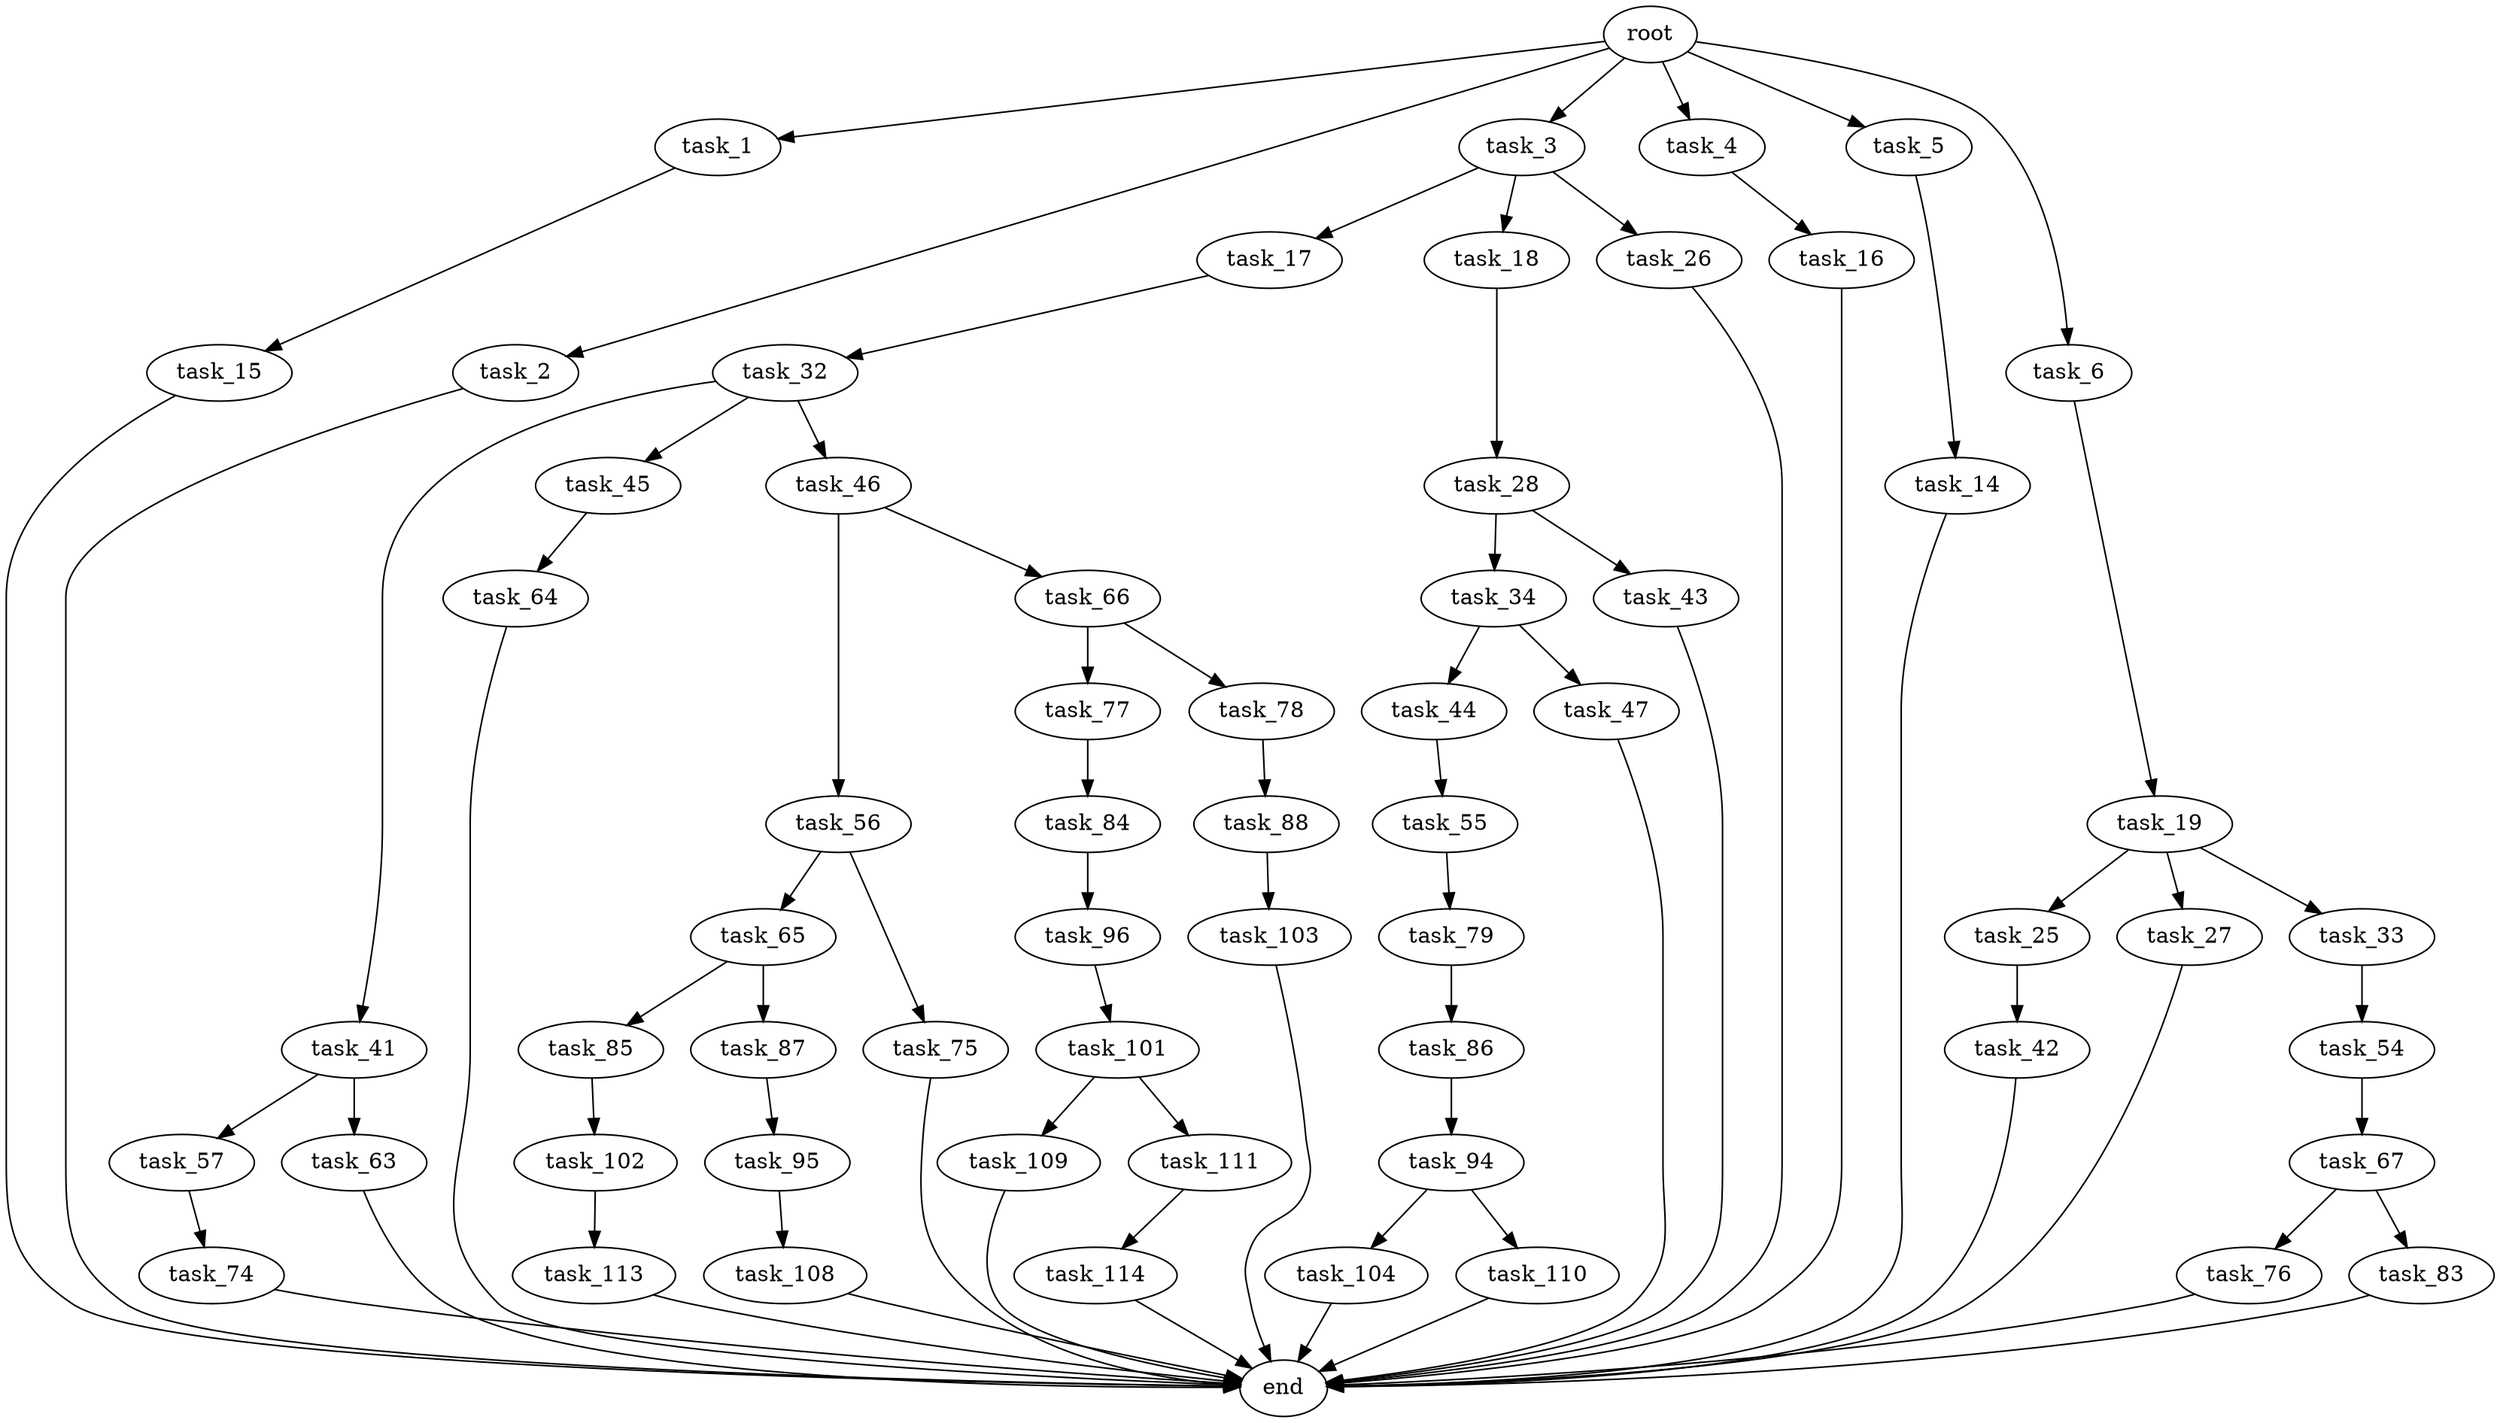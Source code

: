 digraph G {
  root [size="0.000000"];
  task_1 [size="782757789696.000000"];
  task_2 [size="4567502582.000000"];
  task_3 [size="368293445632.000000"];
  task_4 [size="368293445632.000000"];
  task_5 [size="3355217389.000000"];
  task_6 [size="64761441324.000000"];
  task_14 [size="28085892491.000000"];
  task_15 [size="2545989514.000000"];
  task_16 [size="575610273158.000000"];
  task_17 [size="3974846745.000000"];
  task_18 [size="463921715492.000000"];
  task_19 [size="8589934592.000000"];
  task_25 [size="20116126576.000000"];
  task_26 [size="818278633365.000000"];
  task_27 [size="8589934592.000000"];
  task_28 [size="231928233984.000000"];
  task_32 [size="848865416.000000"];
  task_33 [size="28991029248.000000"];
  task_34 [size="1073741824000.000000"];
  task_41 [size="23945382187.000000"];
  task_42 [size="4532137913.000000"];
  task_43 [size="549755813888.000000"];
  task_44 [size="549755813888.000000"];
  task_45 [size="10443682535.000000"];
  task_46 [size="3493845341.000000"];
  task_47 [size="231928233984.000000"];
  task_54 [size="78763306482.000000"];
  task_55 [size="41362824845.000000"];
  task_56 [size="1073741824000.000000"];
  task_57 [size="24812235260.000000"];
  task_63 [size="368293445632.000000"];
  task_64 [size="19625398473.000000"];
  task_65 [size="9255712052.000000"];
  task_66 [size="1782536993.000000"];
  task_67 [size="197079936944.000000"];
  task_74 [size="14793184429.000000"];
  task_75 [size="1073741824000.000000"];
  task_76 [size="68719476736.000000"];
  task_77 [size="782757789696.000000"];
  task_78 [size="10092206563.000000"];
  task_79 [size="4541521446.000000"];
  task_83 [size="235146058330.000000"];
  task_84 [size="21330627015.000000"];
  task_85 [size="18516107647.000000"];
  task_86 [size="26626556836.000000"];
  task_87 [size="28991029248.000000"];
  task_88 [size="68719476736.000000"];
  task_94 [size="8589934592.000000"];
  task_95 [size="782757789696.000000"];
  task_96 [size="29030985886.000000"];
  task_101 [size="29692860559.000000"];
  task_102 [size="549755813888.000000"];
  task_103 [size="13182301351.000000"];
  task_104 [size="26229886541.000000"];
  task_108 [size="368293445632.000000"];
  task_109 [size="28991029248.000000"];
  task_110 [size="8589934592.000000"];
  task_111 [size="19453352612.000000"];
  task_113 [size="9445182555.000000"];
  task_114 [size="549755813888.000000"];
  end [size="0.000000"];

  root -> task_1 [size="1.000000"];
  root -> task_2 [size="1.000000"];
  root -> task_3 [size="1.000000"];
  root -> task_4 [size="1.000000"];
  root -> task_5 [size="1.000000"];
  root -> task_6 [size="1.000000"];
  task_1 -> task_15 [size="679477248.000000"];
  task_2 -> end [size="1.000000"];
  task_3 -> task_17 [size="411041792.000000"];
  task_3 -> task_18 [size="411041792.000000"];
  task_3 -> task_26 [size="411041792.000000"];
  task_4 -> task_16 [size="411041792.000000"];
  task_5 -> task_14 [size="75497472.000000"];
  task_6 -> task_19 [size="75497472.000000"];
  task_14 -> end [size="1.000000"];
  task_15 -> end [size="1.000000"];
  task_16 -> end [size="1.000000"];
  task_17 -> task_32 [size="75497472.000000"];
  task_18 -> task_28 [size="838860800.000000"];
  task_19 -> task_25 [size="33554432.000000"];
  task_19 -> task_27 [size="33554432.000000"];
  task_19 -> task_33 [size="33554432.000000"];
  task_25 -> task_42 [size="679477248.000000"];
  task_26 -> end [size="1.000000"];
  task_27 -> end [size="1.000000"];
  task_28 -> task_34 [size="301989888.000000"];
  task_28 -> task_43 [size="301989888.000000"];
  task_32 -> task_41 [size="33554432.000000"];
  task_32 -> task_45 [size="33554432.000000"];
  task_32 -> task_46 [size="33554432.000000"];
  task_33 -> task_54 [size="75497472.000000"];
  task_34 -> task_44 [size="838860800.000000"];
  task_34 -> task_47 [size="838860800.000000"];
  task_41 -> task_57 [size="536870912.000000"];
  task_41 -> task_63 [size="536870912.000000"];
  task_42 -> end [size="1.000000"];
  task_43 -> end [size="1.000000"];
  task_44 -> task_55 [size="536870912.000000"];
  task_45 -> task_64 [size="536870912.000000"];
  task_46 -> task_56 [size="75497472.000000"];
  task_46 -> task_66 [size="75497472.000000"];
  task_47 -> end [size="1.000000"];
  task_54 -> task_67 [size="75497472.000000"];
  task_55 -> task_79 [size="134217728.000000"];
  task_56 -> task_65 [size="838860800.000000"];
  task_56 -> task_75 [size="838860800.000000"];
  task_57 -> task_74 [size="838860800.000000"];
  task_63 -> end [size="1.000000"];
  task_64 -> end [size="1.000000"];
  task_65 -> task_85 [size="679477248.000000"];
  task_65 -> task_87 [size="679477248.000000"];
  task_66 -> task_77 [size="33554432.000000"];
  task_66 -> task_78 [size="33554432.000000"];
  task_67 -> task_76 [size="134217728.000000"];
  task_67 -> task_83 [size="134217728.000000"];
  task_74 -> end [size="1.000000"];
  task_75 -> end [size="1.000000"];
  task_76 -> end [size="1.000000"];
  task_77 -> task_84 [size="679477248.000000"];
  task_78 -> task_88 [size="209715200.000000"];
  task_79 -> task_86 [size="209715200.000000"];
  task_83 -> end [size="1.000000"];
  task_84 -> task_96 [size="411041792.000000"];
  task_85 -> task_102 [size="536870912.000000"];
  task_86 -> task_94 [size="33554432.000000"];
  task_87 -> task_95 [size="75497472.000000"];
  task_88 -> task_103 [size="134217728.000000"];
  task_94 -> task_104 [size="33554432.000000"];
  task_94 -> task_110 [size="33554432.000000"];
  task_95 -> task_108 [size="679477248.000000"];
  task_96 -> task_101 [size="536870912.000000"];
  task_101 -> task_109 [size="33554432.000000"];
  task_101 -> task_111 [size="33554432.000000"];
  task_102 -> task_113 [size="536870912.000000"];
  task_103 -> end [size="1.000000"];
  task_104 -> end [size="1.000000"];
  task_108 -> end [size="1.000000"];
  task_109 -> end [size="1.000000"];
  task_110 -> end [size="1.000000"];
  task_111 -> task_114 [size="838860800.000000"];
  task_113 -> end [size="1.000000"];
  task_114 -> end [size="1.000000"];
}
